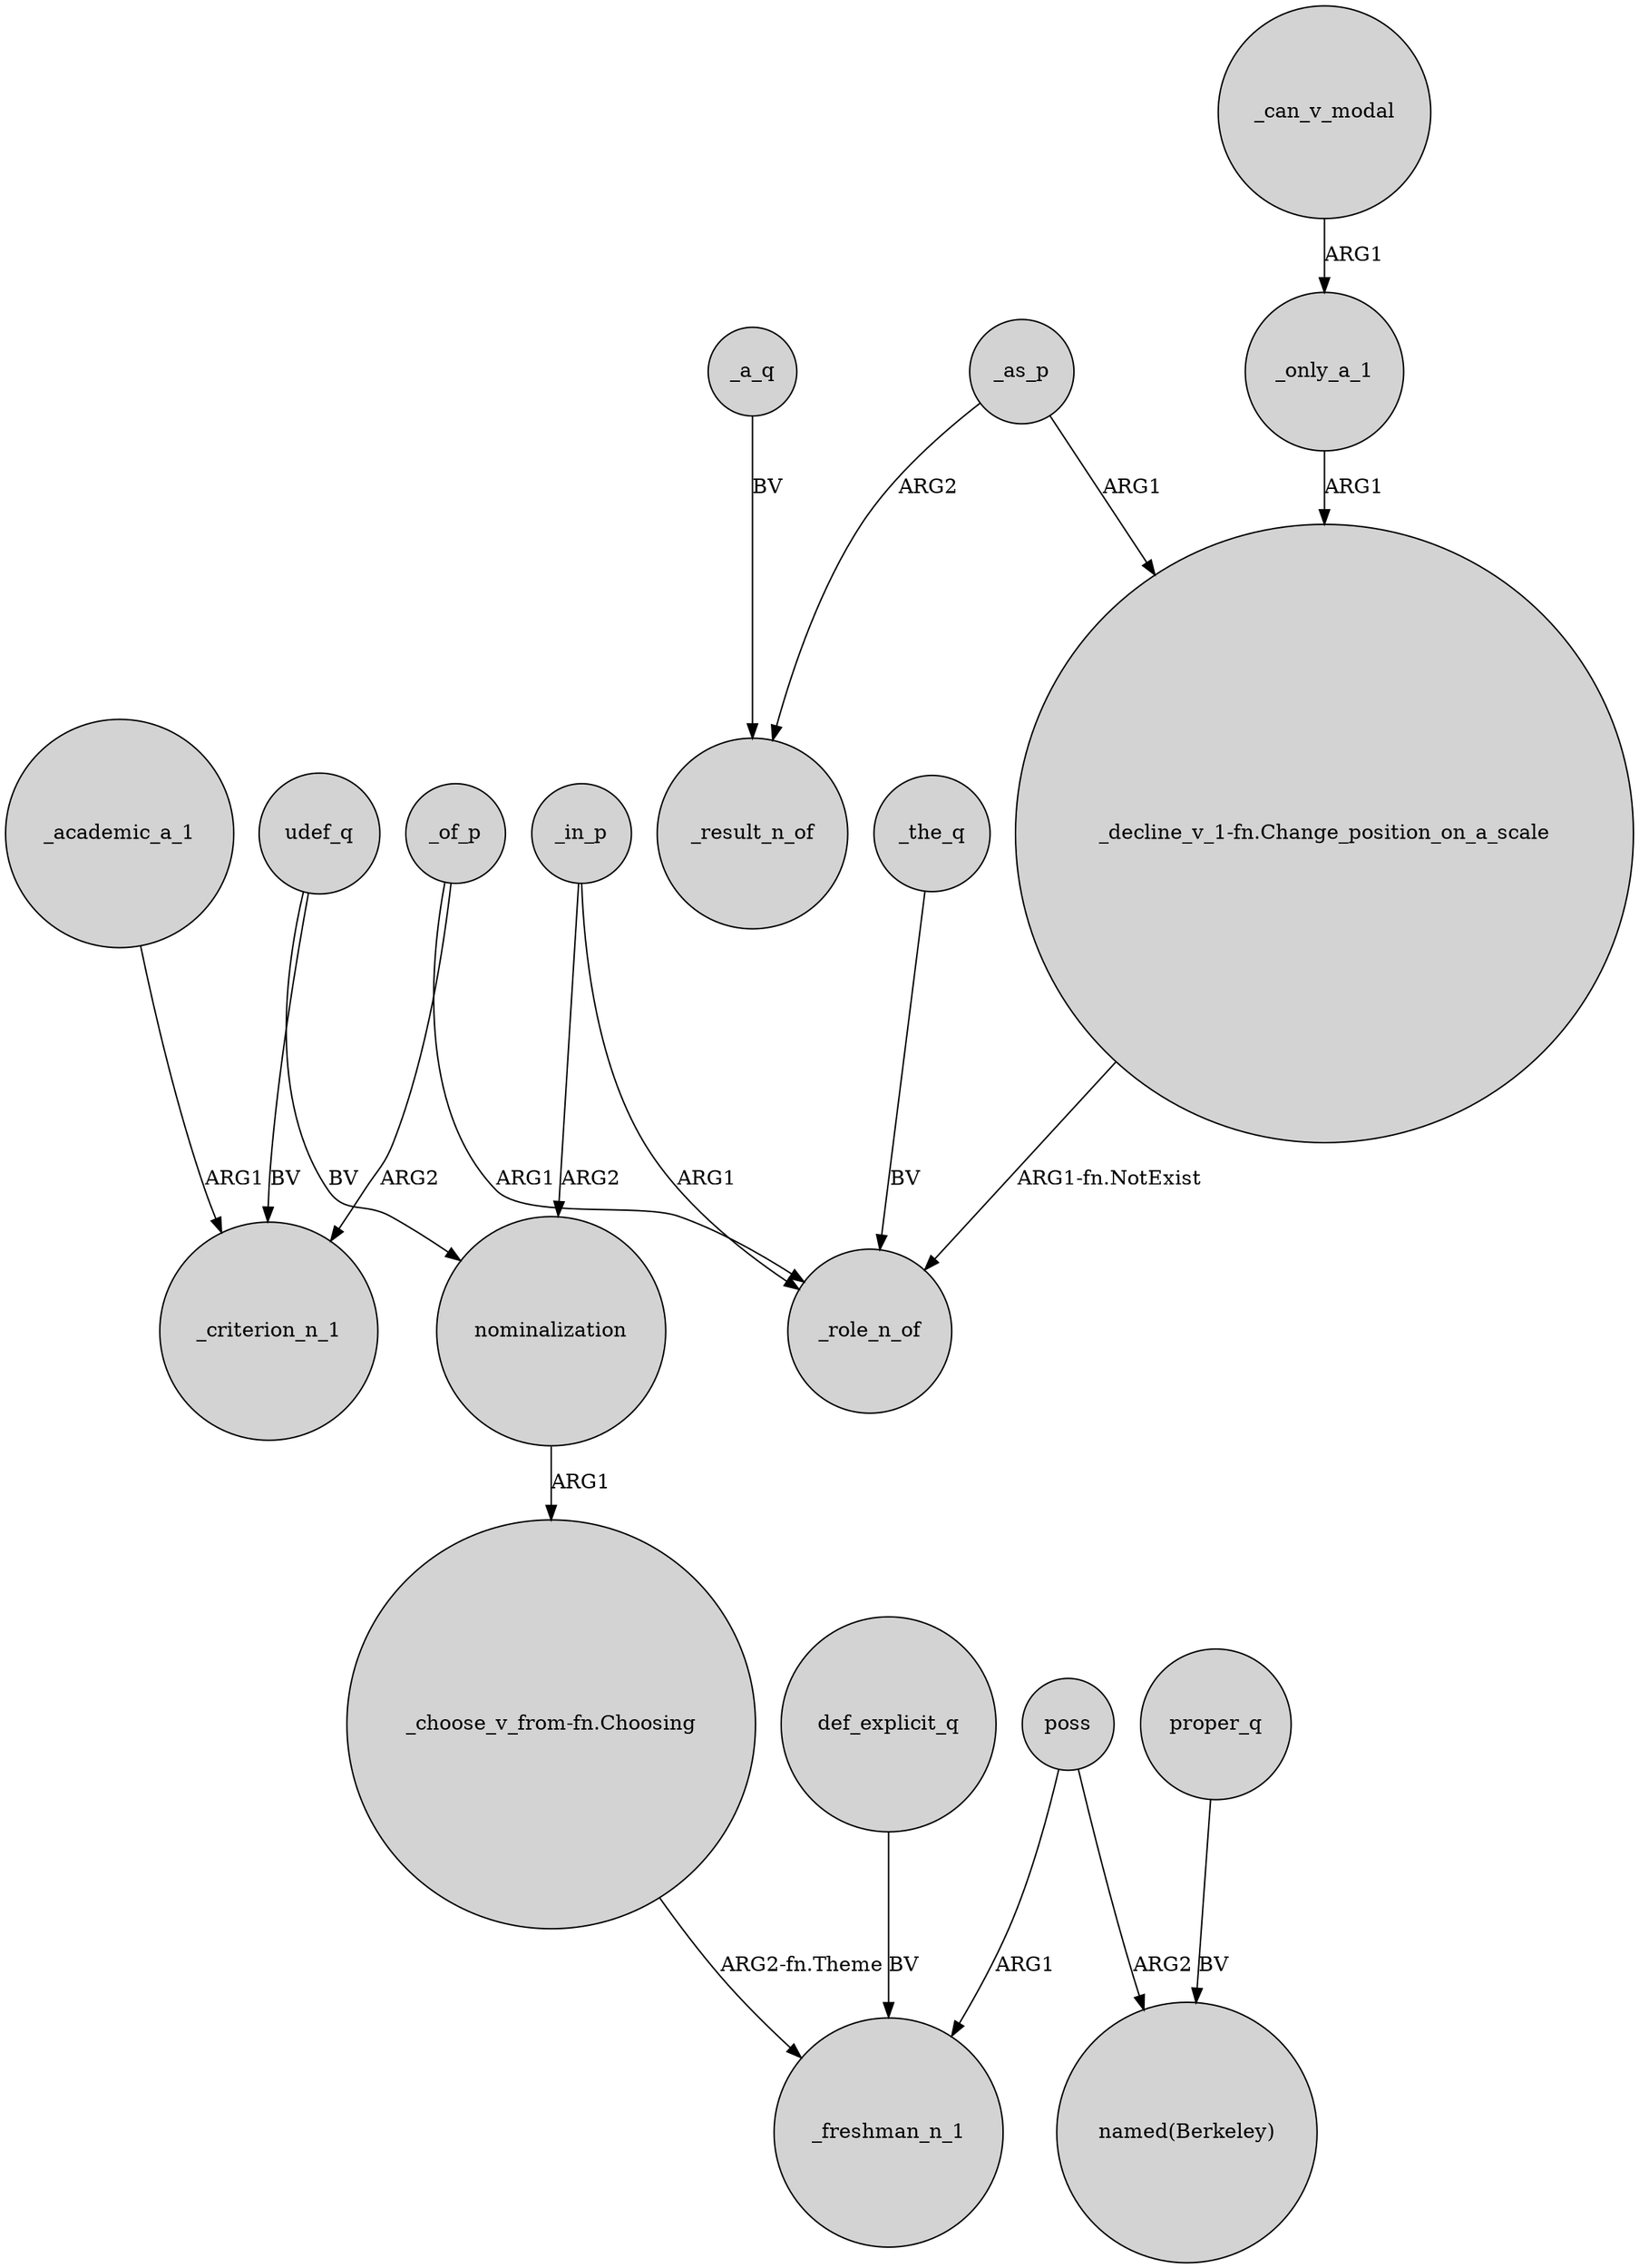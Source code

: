digraph {
	node [shape=circle style=filled]
	poss -> _freshman_n_1 [label=ARG1]
	_as_p -> "_decline_v_1-fn.Change_position_on_a_scale" [label=ARG1]
	_of_p -> _role_n_of [label=ARG1]
	proper_q -> "named(Berkeley)" [label=BV]
	_can_v_modal -> _only_a_1 [label=ARG1]
	_only_a_1 -> "_decline_v_1-fn.Change_position_on_a_scale" [label=ARG1]
	nominalization -> "_choose_v_from-fn.Choosing" [label=ARG1]
	udef_q -> _criterion_n_1 [label=BV]
	_a_q -> _result_n_of [label=BV]
	_the_q -> _role_n_of [label=BV]
	poss -> "named(Berkeley)" [label=ARG2]
	_as_p -> _result_n_of [label=ARG2]
	"_choose_v_from-fn.Choosing" -> _freshman_n_1 [label="ARG2-fn.Theme"]
	_academic_a_1 -> _criterion_n_1 [label=ARG1]
	_of_p -> _criterion_n_1 [label=ARG2]
	def_explicit_q -> _freshman_n_1 [label=BV]
	"_decline_v_1-fn.Change_position_on_a_scale" -> _role_n_of [label="ARG1-fn.NotExist"]
	udef_q -> nominalization [label=BV]
	_in_p -> nominalization [label=ARG2]
	_in_p -> _role_n_of [label=ARG1]
}

